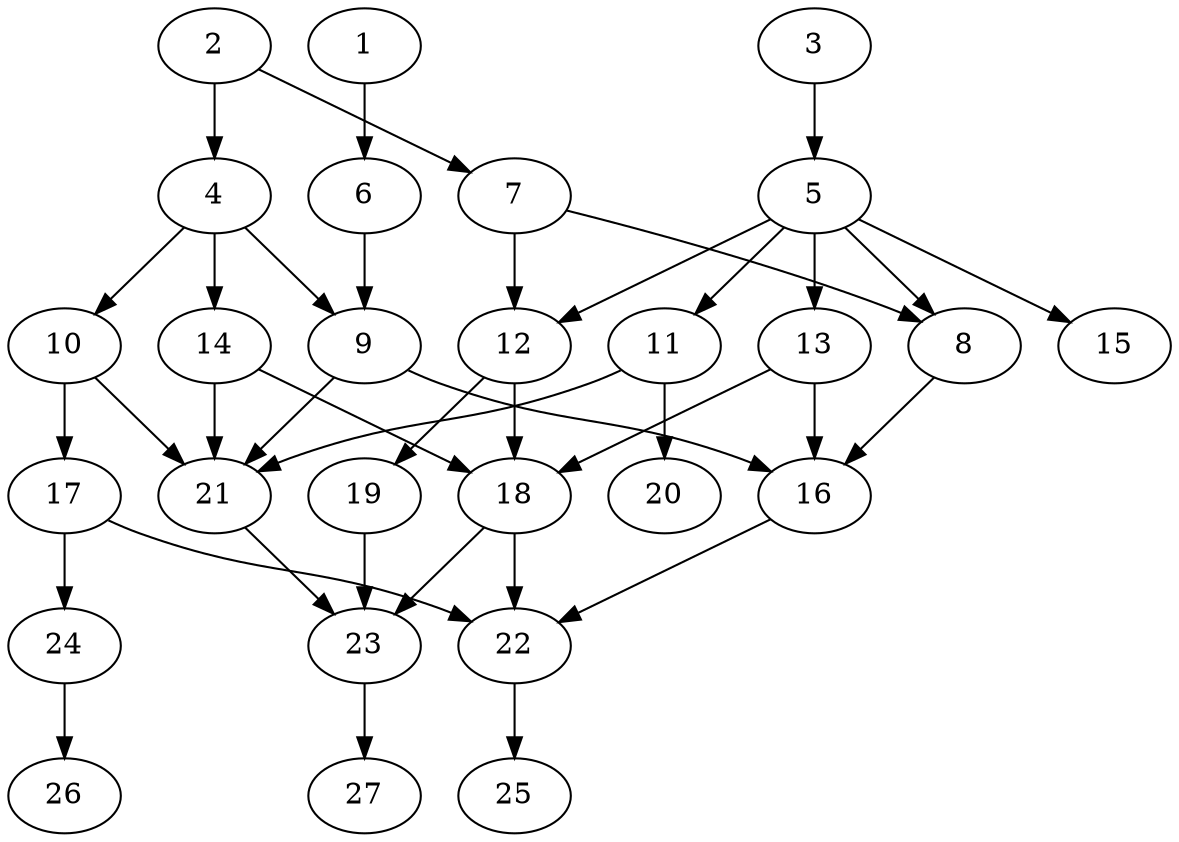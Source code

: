 // DAG (tier=2-normal, mode=compute, n=27, ccr=0.389, fat=0.584, density=0.428, regular=0.515, jump=0.125, mindata=524288, maxdata=8388608)
// DAG automatically generated by daggen at Sun Aug 24 16:33:33 2025
// /home/ermia/Project/Environments/daggen/bin/daggen --dot --ccr 0.389 --fat 0.584 --regular 0.515 --density 0.428 --jump 0.125 --mindata 524288 --maxdata 8388608 -n 27 
digraph G {
  1 [size="19949908563683836", alpha="0.17", expect_size="9974954281841918"]
  1 -> 6 [size ="13894630244352"]
  2 [size="463653549513720000", alpha="0.10", expect_size="231826774756860000"]
  2 -> 4 [size ="350070033612800"]
  2 -> 7 [size ="350070033612800"]
  3 [size="12149234253955072000", alpha="0.06", expect_size="6074617126977536000"]
  3 -> 5 [size ="42278794035200"]
  4 [size="2629968880639774", alpha="0.14", expect_size="1314984440319887"]
  4 -> 9 [size ="282679522099200"]
  4 -> 10 [size ="282679522099200"]
  4 -> 14 [size ="282679522099200"]
  5 [size="523575751942401728", alpha="0.17", expect_size="261787875971200864"]
  5 -> 8 [size ="342310101450752"]
  5 -> 11 [size ="342310101450752"]
  5 -> 12 [size ="342310101450752"]
  5 -> 13 [size ="342310101450752"]
  5 -> 15 [size ="342310101450752"]
  6 [size="5669338685795753", alpha="0.08", expect_size="2834669342897876"]
  6 -> 9 [size ="132212011827200"]
  7 [size="14917747773628481536", alpha="0.03", expect_size="7458873886814240768"]
  7 -> 8 [size ="48479577571328"]
  7 -> 12 [size ="48479577571328"]
  8 [size="587698575575029376", alpha="0.15", expect_size="293849287787514688"]
  8 -> 16 [size ="254309342117888"]
  9 [size="17720463119681060864", alpha="0.01", expect_size="8860231559840530432"]
  9 -> 16 [size ="54375930134528"]
  9 -> 21 [size ="54375930134528"]
  10 [size="119416462308903223296", alpha="0.16", expect_size="59708231154451611648"]
  10 -> 17 [size ="193998983528448"]
  10 -> 21 [size ="193998983528448"]
  11 [size="8502680807388963", alpha="0.14", expect_size="4251340403694481"]
  11 -> 20 [size ="3698503712768"]
  11 -> 21 [size ="3698503712768"]
  12 [size="1468826311199133440", alpha="0.14", expect_size="734413155599566720"]
  12 -> 18 [size ="501243654963200"]
  12 -> 19 [size ="501243654963200"]
  13 [size="333148019607621760", alpha="0.18", expect_size="166574009803810880"]
  13 -> 16 [size ="136779977981952"]
  13 -> 18 [size ="136779977981952"]
  14 [size="74927711960392794112", alpha="0.14", expect_size="37463855980196397056"]
  14 -> 18 [size ="142184296742912"]
  14 -> 21 [size ="142184296742912"]
  15 [size="21344203035608744", alpha="0.08", expect_size="10672101517804372"]
  16 [size="289734846424622825472", alpha="0.01", expect_size="144867423212311412736"]
  16 -> 22 [size ="350286828797952"]
  17 [size="333760891549674110976", alpha="0.08", expect_size="166880445774837055488"]
  17 -> 22 [size ="384928692830208"]
  17 -> 24 [size ="384928692830208"]
  18 [size="165068729657361170432", alpha="0.13", expect_size="82534364828680585216"]
  18 -> 22 [size ="240731650260992"]
  18 -> 23 [size ="240731650260992"]
  19 [size="179391467315881856", alpha="0.10", expect_size="89695733657940928"]
  19 -> 23 [size ="191185402462208"]
  20 [size="13081264465247207424", alpha="0.14", expect_size="6540632232623603712"]
  21 [size="11513213712967032", alpha="0.02", expect_size="5756606856483516"]
  21 -> 23 [size ="232357470666752"]
  22 [size="34822779081018310656", alpha="0.02", expect_size="17411389540509155328"]
  22 -> 25 [size ="85309802938368"]
  23 [size="21251330788018904", alpha="0.13", expect_size="10625665394009452"]
  23 -> 27 [size ="455890511593472"]
  24 [size="147745768174282240", alpha="0.03", expect_size="73872884087141120"]
  24 -> 26 [size ="75648542441472"]
  25 [size="5722570218025088", alpha="0.01", expect_size="2861285109012544"]
  26 [size="5483474809177458", alpha="0.20", expect_size="2741737404588729"]
  27 [size="452441467605328330752", alpha="0.03", expect_size="226220733802664165376"]
}